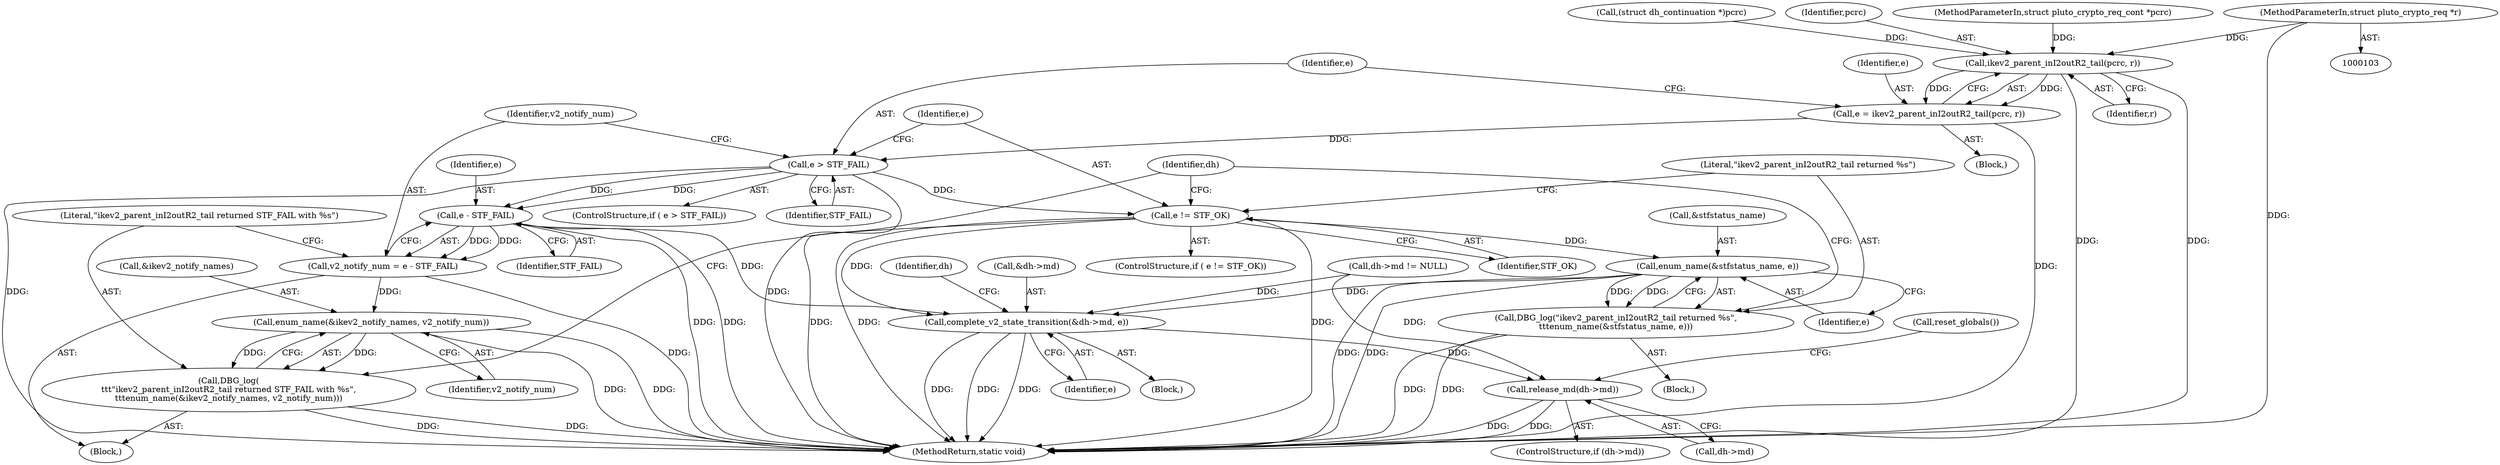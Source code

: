 digraph "0_libreswan_2899351224fe2940aec37d7656e1e392c0fe07f0_0@pointer" {
"1000105" [label="(MethodParameterIn,struct pluto_crypto_req *r)"];
"1000180" [label="(Call,ikev2_parent_inI2outR2_tail(pcrc, r))"];
"1000178" [label="(Call,e = ikev2_parent_inI2outR2_tail(pcrc, r))"];
"1000184" [label="(Call,e > STF_FAIL)"];
"1000191" [label="(Call,e - STF_FAIL)"];
"1000189" [label="(Call,v2_notify_num = e - STF_FAIL)"];
"1000196" [label="(Call,enum_name(&ikev2_notify_names, v2_notify_num))"];
"1000194" [label="(Call,DBG_log(\n\t\t\t\"ikev2_parent_inI2outR2_tail returned STF_FAIL with %s\",\n\t\t\tenum_name(&ikev2_notify_names, v2_notify_num)))"];
"1000219" [label="(Call,complete_v2_state_transition(&dh->md, e))"];
"1000229" [label="(Call,release_md(dh->md))"];
"1000202" [label="(Call,e != STF_OK)"];
"1000208" [label="(Call,enum_name(&stfstatus_name, e))"];
"1000206" [label="(Call,DBG_log(\"ikev2_parent_inI2outR2_tail returned %s\",\n\t\t\tenum_name(&stfstatus_name, e)))"];
"1000209" [label="(Call,&stfstatus_name)"];
"1000224" [label="(Identifier,e)"];
"1000227" [label="(Identifier,dh)"];
"1000204" [label="(Identifier,STF_OK)"];
"1000190" [label="(Identifier,v2_notify_num)"];
"1000194" [label="(Call,DBG_log(\n\t\t\t\"ikev2_parent_inI2outR2_tail returned STF_FAIL with %s\",\n\t\t\tenum_name(&ikev2_notify_names, v2_notify_num)))"];
"1000192" [label="(Identifier,e)"];
"1000220" [label="(Call,&dh->md)"];
"1000218" [label="(Block,)"];
"1000186" [label="(Identifier,STF_FAIL)"];
"1000184" [label="(Call,e > STF_FAIL)"];
"1000203" [label="(Identifier,e)"];
"1000195" [label="(Literal,\"ikev2_parent_inI2outR2_tail returned STF_FAIL with %s\")"];
"1000182" [label="(Identifier,r)"];
"1000230" [label="(Call,dh->md)"];
"1000191" [label="(Call,e - STF_FAIL)"];
"1000105" [label="(MethodParameterIn,struct pluto_crypto_req *r)"];
"1000219" [label="(Call,complete_v2_state_transition(&dh->md, e))"];
"1000187" [label="(Block,)"];
"1000211" [label="(Identifier,e)"];
"1000234" [label="(MethodReturn,static void)"];
"1000183" [label="(ControlStructure,if ( e > STF_FAIL))"];
"1000197" [label="(Call,&ikev2_notify_names)"];
"1000178" [label="(Call,e = ikev2_parent_inI2outR2_tail(pcrc, r))"];
"1000229" [label="(Call,release_md(dh->md))"];
"1000205" [label="(Block,)"];
"1000201" [label="(ControlStructure,if ( e != STF_OK))"];
"1000189" [label="(Call,v2_notify_num = e - STF_FAIL)"];
"1000213" [label="(Call,dh->md != NULL)"];
"1000233" [label="(Call,reset_globals())"];
"1000107" [label="(Block,)"];
"1000111" [label="(Call,(struct dh_continuation *)pcrc)"];
"1000215" [label="(Identifier,dh)"];
"1000206" [label="(Call,DBG_log(\"ikev2_parent_inI2outR2_tail returned %s\",\n\t\t\tenum_name(&stfstatus_name, e)))"];
"1000196" [label="(Call,enum_name(&ikev2_notify_names, v2_notify_num))"];
"1000180" [label="(Call,ikev2_parent_inI2outR2_tail(pcrc, r))"];
"1000225" [label="(ControlStructure,if (dh->md))"];
"1000208" [label="(Call,enum_name(&stfstatus_name, e))"];
"1000179" [label="(Identifier,e)"];
"1000181" [label="(Identifier,pcrc)"];
"1000202" [label="(Call,e != STF_OK)"];
"1000193" [label="(Identifier,STF_FAIL)"];
"1000104" [label="(MethodParameterIn,struct pluto_crypto_req_cont *pcrc)"];
"1000185" [label="(Identifier,e)"];
"1000199" [label="(Identifier,v2_notify_num)"];
"1000207" [label="(Literal,\"ikev2_parent_inI2outR2_tail returned %s\")"];
"1000105" -> "1000103"  [label="AST: "];
"1000105" -> "1000234"  [label="DDG: "];
"1000105" -> "1000180"  [label="DDG: "];
"1000180" -> "1000178"  [label="AST: "];
"1000180" -> "1000182"  [label="CFG: "];
"1000181" -> "1000180"  [label="AST: "];
"1000182" -> "1000180"  [label="AST: "];
"1000178" -> "1000180"  [label="CFG: "];
"1000180" -> "1000234"  [label="DDG: "];
"1000180" -> "1000234"  [label="DDG: "];
"1000180" -> "1000178"  [label="DDG: "];
"1000180" -> "1000178"  [label="DDG: "];
"1000111" -> "1000180"  [label="DDG: "];
"1000104" -> "1000180"  [label="DDG: "];
"1000178" -> "1000107"  [label="AST: "];
"1000179" -> "1000178"  [label="AST: "];
"1000185" -> "1000178"  [label="CFG: "];
"1000178" -> "1000234"  [label="DDG: "];
"1000178" -> "1000184"  [label="DDG: "];
"1000184" -> "1000183"  [label="AST: "];
"1000184" -> "1000186"  [label="CFG: "];
"1000185" -> "1000184"  [label="AST: "];
"1000186" -> "1000184"  [label="AST: "];
"1000190" -> "1000184"  [label="CFG: "];
"1000203" -> "1000184"  [label="CFG: "];
"1000184" -> "1000234"  [label="DDG: "];
"1000184" -> "1000234"  [label="DDG: "];
"1000184" -> "1000191"  [label="DDG: "];
"1000184" -> "1000191"  [label="DDG: "];
"1000184" -> "1000202"  [label="DDG: "];
"1000191" -> "1000189"  [label="AST: "];
"1000191" -> "1000193"  [label="CFG: "];
"1000192" -> "1000191"  [label="AST: "];
"1000193" -> "1000191"  [label="AST: "];
"1000189" -> "1000191"  [label="CFG: "];
"1000191" -> "1000234"  [label="DDG: "];
"1000191" -> "1000234"  [label="DDG: "];
"1000191" -> "1000189"  [label="DDG: "];
"1000191" -> "1000189"  [label="DDG: "];
"1000191" -> "1000219"  [label="DDG: "];
"1000189" -> "1000187"  [label="AST: "];
"1000190" -> "1000189"  [label="AST: "];
"1000195" -> "1000189"  [label="CFG: "];
"1000189" -> "1000234"  [label="DDG: "];
"1000189" -> "1000196"  [label="DDG: "];
"1000196" -> "1000194"  [label="AST: "];
"1000196" -> "1000199"  [label="CFG: "];
"1000197" -> "1000196"  [label="AST: "];
"1000199" -> "1000196"  [label="AST: "];
"1000194" -> "1000196"  [label="CFG: "];
"1000196" -> "1000234"  [label="DDG: "];
"1000196" -> "1000234"  [label="DDG: "];
"1000196" -> "1000194"  [label="DDG: "];
"1000196" -> "1000194"  [label="DDG: "];
"1000194" -> "1000187"  [label="AST: "];
"1000195" -> "1000194"  [label="AST: "];
"1000215" -> "1000194"  [label="CFG: "];
"1000194" -> "1000234"  [label="DDG: "];
"1000194" -> "1000234"  [label="DDG: "];
"1000219" -> "1000218"  [label="AST: "];
"1000219" -> "1000224"  [label="CFG: "];
"1000220" -> "1000219"  [label="AST: "];
"1000224" -> "1000219"  [label="AST: "];
"1000227" -> "1000219"  [label="CFG: "];
"1000219" -> "1000234"  [label="DDG: "];
"1000219" -> "1000234"  [label="DDG: "];
"1000219" -> "1000234"  [label="DDG: "];
"1000213" -> "1000219"  [label="DDG: "];
"1000202" -> "1000219"  [label="DDG: "];
"1000208" -> "1000219"  [label="DDG: "];
"1000219" -> "1000229"  [label="DDG: "];
"1000229" -> "1000225"  [label="AST: "];
"1000229" -> "1000230"  [label="CFG: "];
"1000230" -> "1000229"  [label="AST: "];
"1000233" -> "1000229"  [label="CFG: "];
"1000229" -> "1000234"  [label="DDG: "];
"1000229" -> "1000234"  [label="DDG: "];
"1000213" -> "1000229"  [label="DDG: "];
"1000202" -> "1000201"  [label="AST: "];
"1000202" -> "1000204"  [label="CFG: "];
"1000203" -> "1000202"  [label="AST: "];
"1000204" -> "1000202"  [label="AST: "];
"1000207" -> "1000202"  [label="CFG: "];
"1000215" -> "1000202"  [label="CFG: "];
"1000202" -> "1000234"  [label="DDG: "];
"1000202" -> "1000234"  [label="DDG: "];
"1000202" -> "1000234"  [label="DDG: "];
"1000202" -> "1000208"  [label="DDG: "];
"1000208" -> "1000206"  [label="AST: "];
"1000208" -> "1000211"  [label="CFG: "];
"1000209" -> "1000208"  [label="AST: "];
"1000211" -> "1000208"  [label="AST: "];
"1000206" -> "1000208"  [label="CFG: "];
"1000208" -> "1000234"  [label="DDG: "];
"1000208" -> "1000234"  [label="DDG: "];
"1000208" -> "1000206"  [label="DDG: "];
"1000208" -> "1000206"  [label="DDG: "];
"1000206" -> "1000205"  [label="AST: "];
"1000207" -> "1000206"  [label="AST: "];
"1000215" -> "1000206"  [label="CFG: "];
"1000206" -> "1000234"  [label="DDG: "];
"1000206" -> "1000234"  [label="DDG: "];
}
